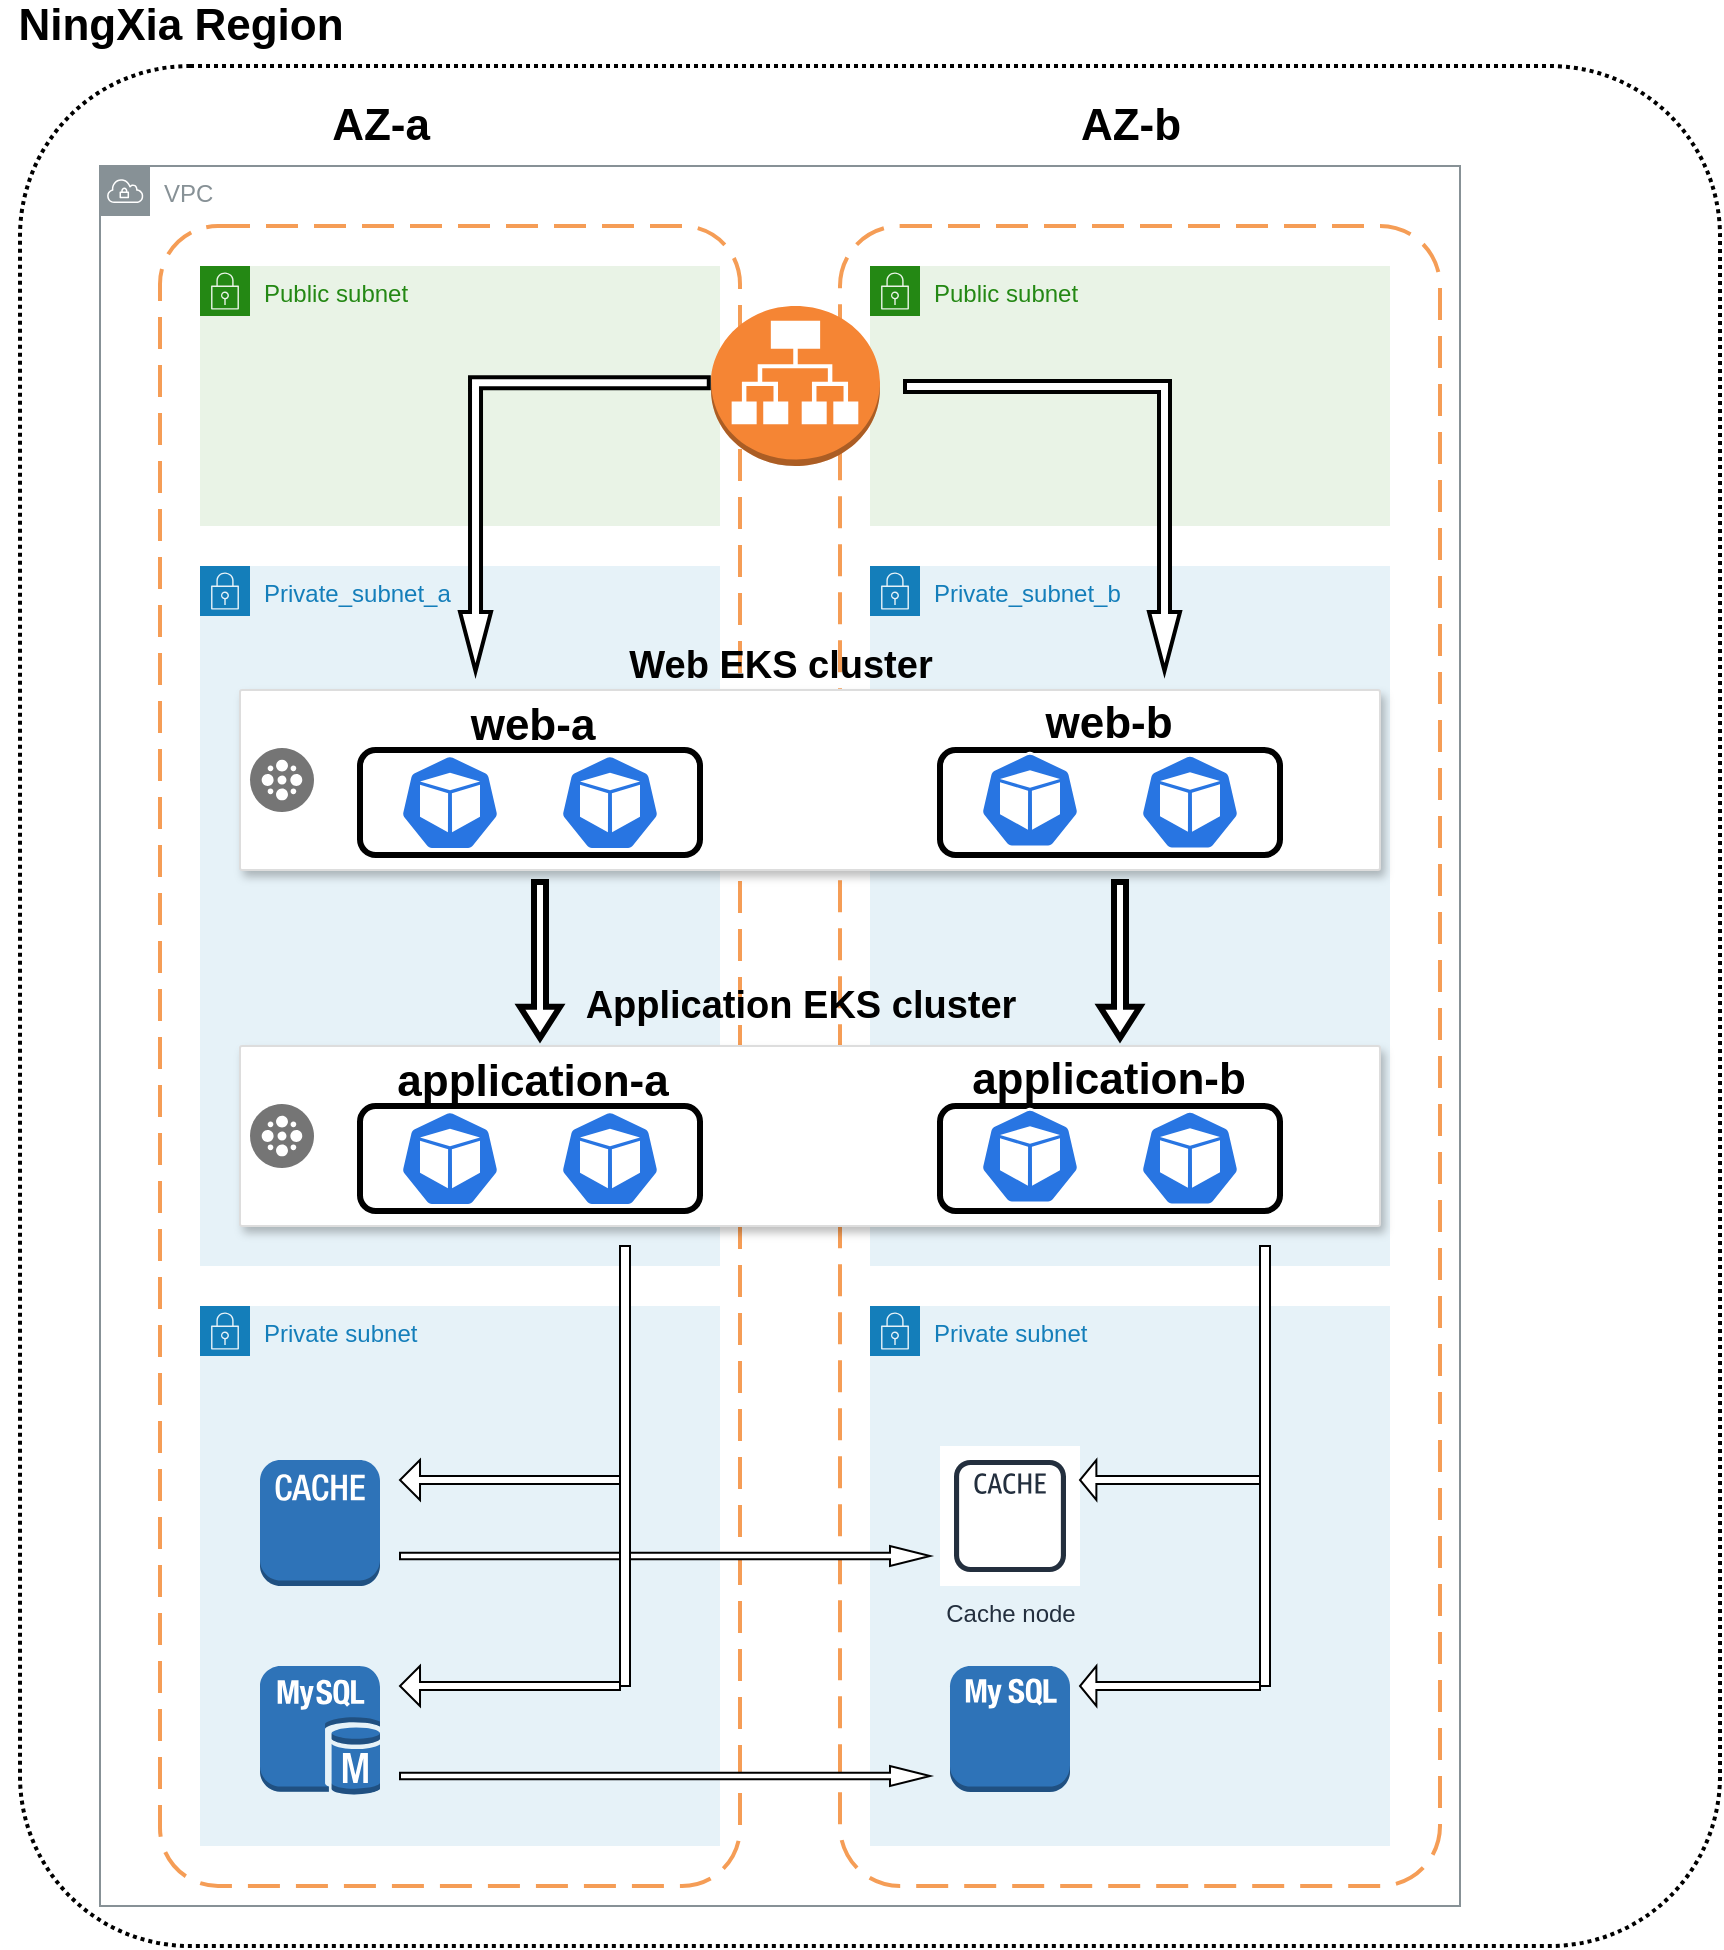 <mxfile version="13.7.1" type="github">
  <diagram id="ytXVugsddWO0LYC6G2EJ" name="Page-1">
    <mxGraphModel dx="1186" dy="715" grid="1" gridSize="10" guides="1" tooltips="1" connect="1" arrows="1" fold="1" page="1" pageScale="1" pageWidth="827" pageHeight="1169" math="0" shadow="0">
      <root>
        <mxCell id="0" />
        <mxCell id="1" parent="0" />
        <mxCell id="ntQXKBrW-BuxDfOLgOqv-1" value="" style="rounded=1;arcSize=10;dashed=1;fillColor=none;gradientColor=none;dashPattern=1 1;strokeWidth=2;" vertex="1" parent="1">
          <mxGeometry x="40" y="80" width="850" height="940" as="geometry" />
        </mxCell>
        <mxCell id="ntQXKBrW-BuxDfOLgOqv-2" value="&lt;b&gt;&lt;font style=&quot;font-size: 22px&quot;&gt;NingXia Region&lt;/font&gt;&lt;/b&gt;" style="text;html=1;align=center;verticalAlign=middle;resizable=0;points=[];autosize=1;" vertex="1" parent="1">
          <mxGeometry x="30" y="50" width="180" height="20" as="geometry" />
        </mxCell>
        <mxCell id="ntQXKBrW-BuxDfOLgOqv-3" value="VPC" style="outlineConnect=0;gradientColor=none;html=1;whiteSpace=wrap;fontSize=12;fontStyle=0;shape=mxgraph.aws4.group;grIcon=mxgraph.aws4.group_vpc;strokeColor=#879196;fillColor=none;verticalAlign=top;align=left;spacingLeft=30;fontColor=#879196;dashed=0;" vertex="1" parent="1">
          <mxGeometry x="80" y="130" width="680" height="870" as="geometry" />
        </mxCell>
        <mxCell id="ntQXKBrW-BuxDfOLgOqv-4" value="" style="rounded=1;arcSize=10;dashed=1;strokeColor=#F59D56;fillColor=none;gradientColor=none;dashPattern=8 4;strokeWidth=2;" vertex="1" parent="1">
          <mxGeometry x="110" y="160" width="290" height="830" as="geometry" />
        </mxCell>
        <mxCell id="ntQXKBrW-BuxDfOLgOqv-5" value="" style="rounded=1;arcSize=10;dashed=1;strokeColor=#F59D56;fillColor=none;gradientColor=none;dashPattern=8 4;strokeWidth=2;" vertex="1" parent="1">
          <mxGeometry x="450" y="160" width="300" height="830" as="geometry" />
        </mxCell>
        <mxCell id="ntQXKBrW-BuxDfOLgOqv-6" value="&lt;b&gt;&lt;font style=&quot;font-size: 22px&quot;&gt;AZ-a&lt;/font&gt;&lt;/b&gt;" style="text;html=1;align=center;verticalAlign=middle;resizable=0;points=[];autosize=1;" vertex="1" parent="1">
          <mxGeometry x="190" y="100" width="60" height="20" as="geometry" />
        </mxCell>
        <mxCell id="ntQXKBrW-BuxDfOLgOqv-7" value="&lt;b&gt;&lt;font style=&quot;font-size: 22px&quot;&gt;AZ-b&lt;/font&gt;&lt;/b&gt;" style="text;html=1;align=center;verticalAlign=middle;resizable=0;points=[];autosize=1;" vertex="1" parent="1">
          <mxGeometry x="560" y="100" width="70" height="20" as="geometry" />
        </mxCell>
        <mxCell id="ntQXKBrW-BuxDfOLgOqv-8" value="Public subnet" style="points=[[0,0],[0.25,0],[0.5,0],[0.75,0],[1,0],[1,0.25],[1,0.5],[1,0.75],[1,1],[0.75,1],[0.5,1],[0.25,1],[0,1],[0,0.75],[0,0.5],[0,0.25]];outlineConnect=0;gradientColor=none;html=1;whiteSpace=wrap;fontSize=12;fontStyle=0;shape=mxgraph.aws4.group;grIcon=mxgraph.aws4.group_security_group;grStroke=0;strokeColor=#248814;fillColor=#E9F3E6;verticalAlign=top;align=left;spacingLeft=30;fontColor=#248814;dashed=0;" vertex="1" parent="1">
          <mxGeometry x="130" y="180" width="260" height="130" as="geometry" />
        </mxCell>
        <mxCell id="ntQXKBrW-BuxDfOLgOqv-9" value="Public subnet" style="points=[[0,0],[0.25,0],[0.5,0],[0.75,0],[1,0],[1,0.25],[1,0.5],[1,0.75],[1,1],[0.75,1],[0.5,1],[0.25,1],[0,1],[0,0.75],[0,0.5],[0,0.25]];outlineConnect=0;gradientColor=none;html=1;whiteSpace=wrap;fontSize=12;fontStyle=0;shape=mxgraph.aws4.group;grIcon=mxgraph.aws4.group_security_group;grStroke=0;strokeColor=#248814;fillColor=#E9F3E6;verticalAlign=top;align=left;spacingLeft=30;fontColor=#248814;dashed=0;" vertex="1" parent="1">
          <mxGeometry x="465" y="180" width="260" height="130" as="geometry" />
        </mxCell>
        <mxCell id="ntQXKBrW-BuxDfOLgOqv-10" value="Private_subnet_a&amp;nbsp;" style="points=[[0,0],[0.25,0],[0.5,0],[0.75,0],[1,0],[1,0.25],[1,0.5],[1,0.75],[1,1],[0.75,1],[0.5,1],[0.25,1],[0,1],[0,0.75],[0,0.5],[0,0.25]];outlineConnect=0;gradientColor=none;html=1;whiteSpace=wrap;fontSize=12;fontStyle=0;shape=mxgraph.aws4.group;grIcon=mxgraph.aws4.group_security_group;grStroke=0;strokeColor=#147EBA;fillColor=#E6F2F8;verticalAlign=top;align=left;spacingLeft=30;fontColor=#147EBA;strokeWidth=7;" vertex="1" parent="1">
          <mxGeometry x="130" y="330" width="260" height="350" as="geometry" />
        </mxCell>
        <mxCell id="ntQXKBrW-BuxDfOLgOqv-11" value="Private subnet" style="points=[[0,0],[0.25,0],[0.5,0],[0.75,0],[1,0],[1,0.25],[1,0.5],[1,0.75],[1,1],[0.75,1],[0.5,1],[0.25,1],[0,1],[0,0.75],[0,0.5],[0,0.25]];outlineConnect=0;gradientColor=none;html=1;whiteSpace=wrap;fontSize=12;fontStyle=0;shape=mxgraph.aws4.group;grIcon=mxgraph.aws4.group_security_group;grStroke=0;strokeColor=#147EBA;fillColor=#E6F2F8;verticalAlign=top;align=left;spacingLeft=30;fontColor=#147EBA;dashed=0;" vertex="1" parent="1">
          <mxGeometry x="465" y="700" width="260" height="270" as="geometry" />
        </mxCell>
        <mxCell id="ntQXKBrW-BuxDfOLgOqv-12" value="Private subnet" style="points=[[0,0],[0.25,0],[0.5,0],[0.75,0],[1,0],[1,0.25],[1,0.5],[1,0.75],[1,1],[0.75,1],[0.5,1],[0.25,1],[0,1],[0,0.75],[0,0.5],[0,0.25]];outlineConnect=0;gradientColor=none;html=1;whiteSpace=wrap;fontSize=12;fontStyle=0;shape=mxgraph.aws4.group;grIcon=mxgraph.aws4.group_security_group;grStroke=0;strokeColor=#147EBA;fillColor=#E6F2F8;verticalAlign=top;align=left;spacingLeft=30;fontColor=#147EBA;dashed=0;" vertex="1" parent="1">
          <mxGeometry x="130" y="700" width="260" height="270" as="geometry" />
        </mxCell>
        <mxCell id="ntQXKBrW-BuxDfOLgOqv-13" value="Private_subnet_b" style="points=[[0,0],[0.25,0],[0.5,0],[0.75,0],[1,0],[1,0.25],[1,0.5],[1,0.75],[1,1],[0.75,1],[0.5,1],[0.25,1],[0,1],[0,0.75],[0,0.5],[0,0.25]];outlineConnect=0;gradientColor=none;html=1;whiteSpace=wrap;fontSize=12;fontStyle=0;shape=mxgraph.aws4.group;grIcon=mxgraph.aws4.group_security_group;grStroke=0;strokeColor=#147EBA;fillColor=#E6F2F8;verticalAlign=top;align=left;spacingLeft=30;fontColor=#147EBA;dashed=0;" vertex="1" parent="1">
          <mxGeometry x="465" y="330" width="260" height="350" as="geometry" />
        </mxCell>
        <mxCell id="ntQXKBrW-BuxDfOLgOqv-14" value="" style="strokeColor=#dddddd;shadow=1;strokeWidth=1;rounded=1;absoluteArcSize=1;arcSize=2;" vertex="1" parent="1">
          <mxGeometry x="150" y="570" width="570" height="90" as="geometry" />
        </mxCell>
        <mxCell id="ntQXKBrW-BuxDfOLgOqv-15" value="" style="dashed=0;connectable=0;html=1;fillColor=#757575;strokeColor=none;shape=mxgraph.gcp2.cluster;part=1;labelPosition=right;verticalLabelPosition=middle;align=left;verticalAlign=middle;spacingLeft=5;fontSize=12;" vertex="1" parent="ntQXKBrW-BuxDfOLgOqv-14">
          <mxGeometry y="0.5" width="32" height="32" relative="1" as="geometry">
            <mxPoint x="5" y="-16" as="offset" />
          </mxGeometry>
        </mxCell>
        <mxCell id="ntQXKBrW-BuxDfOLgOqv-16" value="" style="rounded=1;whiteSpace=wrap;html=1;strokeWidth=3;" vertex="1" parent="ntQXKBrW-BuxDfOLgOqv-14">
          <mxGeometry x="60" y="30" width="170" height="52.5" as="geometry" />
        </mxCell>
        <mxCell id="ntQXKBrW-BuxDfOLgOqv-17" value="" style="rounded=1;whiteSpace=wrap;html=1;strokeWidth=3;" vertex="1" parent="ntQXKBrW-BuxDfOLgOqv-14">
          <mxGeometry x="350" y="30" width="170" height="52.5" as="geometry" />
        </mxCell>
        <mxCell id="ntQXKBrW-BuxDfOLgOqv-18" value="" style="html=1;dashed=0;whitespace=wrap;fillColor=#2875E2;strokeColor=#ffffff;points=[[0.005,0.63,0],[0.1,0.2,0],[0.9,0.2,0],[0.5,0,0],[0.995,0.63,0],[0.72,0.99,0],[0.5,1,0],[0.28,0.99,0]];shape=mxgraph.kubernetes.icon;prIcon=pod" vertex="1" parent="ntQXKBrW-BuxDfOLgOqv-14">
          <mxGeometry x="80" y="20.25" width="50" height="72" as="geometry" />
        </mxCell>
        <mxCell id="ntQXKBrW-BuxDfOLgOqv-19" value="" style="html=1;dashed=0;whitespace=wrap;fillColor=#2875E2;strokeColor=#ffffff;points=[[0.005,0.63,0],[0.1,0.2,0],[0.9,0.2,0],[0.5,0,0],[0.995,0.63,0],[0.72,0.99,0],[0.5,1,0],[0.28,0.99,0]];shape=mxgraph.kubernetes.icon;prIcon=pod" vertex="1" parent="ntQXKBrW-BuxDfOLgOqv-14">
          <mxGeometry x="160" y="20.25" width="50" height="72" as="geometry" />
        </mxCell>
        <mxCell id="ntQXKBrW-BuxDfOLgOqv-20" value="" style="html=1;dashed=0;whitespace=wrap;fillColor=#2875E2;strokeColor=#ffffff;points=[[0.005,0.63,0],[0.1,0.2,0],[0.9,0.2,0],[0.5,0,0],[0.995,0.63,0],[0.72,0.99,0],[0.5,1,0],[0.28,0.99,0]];shape=mxgraph.kubernetes.icon;prIcon=pod" vertex="1" parent="ntQXKBrW-BuxDfOLgOqv-14">
          <mxGeometry x="370" y="19" width="50" height="72" as="geometry" />
        </mxCell>
        <mxCell id="ntQXKBrW-BuxDfOLgOqv-21" value="" style="html=1;dashed=0;whitespace=wrap;fillColor=#2875E2;strokeColor=#ffffff;points=[[0.005,0.63,0],[0.1,0.2,0],[0.9,0.2,0],[0.5,0,0],[0.995,0.63,0],[0.72,0.99,0],[0.5,1,0],[0.28,0.99,0]];shape=mxgraph.kubernetes.icon;prIcon=pod" vertex="1" parent="ntQXKBrW-BuxDfOLgOqv-14">
          <mxGeometry x="450" y="20" width="50" height="72" as="geometry" />
        </mxCell>
        <mxCell id="ntQXKBrW-BuxDfOLgOqv-22" value="&lt;b&gt;&lt;font style=&quot;font-size: 22px&quot;&gt;application-a&lt;/font&gt;&lt;/b&gt;" style="text;html=1;align=center;verticalAlign=middle;resizable=0;points=[];autosize=1;" vertex="1" parent="ntQXKBrW-BuxDfOLgOqv-14">
          <mxGeometry x="71" y="8" width="150" height="20" as="geometry" />
        </mxCell>
        <mxCell id="ntQXKBrW-BuxDfOLgOqv-23" value="&lt;b&gt;&lt;font style=&quot;font-size: 22px&quot;&gt;application-b&lt;/font&gt;&lt;/b&gt;" style="text;html=1;align=center;verticalAlign=middle;resizable=0;points=[];autosize=1;" vertex="1" parent="ntQXKBrW-BuxDfOLgOqv-14">
          <mxGeometry x="359" y="7" width="150" height="20" as="geometry" />
        </mxCell>
        <mxCell id="ntQXKBrW-BuxDfOLgOqv-24" value="&lt;font style=&quot;font-size: 19px&quot;&gt;&lt;b&gt;Web EKS cluster&lt;/b&gt;&lt;/font&gt;" style="text;html=1;align=center;verticalAlign=middle;resizable=0;points=[];autosize=1;" vertex="1" parent="1">
          <mxGeometry x="335" y="370" width="170" height="20" as="geometry" />
        </mxCell>
        <mxCell id="ntQXKBrW-BuxDfOLgOqv-25" value="" style="strokeColor=#dddddd;shadow=1;strokeWidth=1;rounded=1;absoluteArcSize=1;arcSize=2;" vertex="1" parent="1">
          <mxGeometry x="150" y="392" width="570" height="90" as="geometry" />
        </mxCell>
        <mxCell id="ntQXKBrW-BuxDfOLgOqv-26" value="" style="dashed=0;connectable=0;html=1;fillColor=#757575;strokeColor=none;shape=mxgraph.gcp2.cluster;part=1;labelPosition=right;verticalLabelPosition=middle;align=left;verticalAlign=middle;spacingLeft=5;fontSize=12;" vertex="1" parent="ntQXKBrW-BuxDfOLgOqv-25">
          <mxGeometry y="0.5" width="32" height="32" relative="1" as="geometry">
            <mxPoint x="5" y="-16" as="offset" />
          </mxGeometry>
        </mxCell>
        <mxCell id="ntQXKBrW-BuxDfOLgOqv-27" value="" style="rounded=1;whiteSpace=wrap;html=1;strokeWidth=3;" vertex="1" parent="ntQXKBrW-BuxDfOLgOqv-25">
          <mxGeometry x="60" y="30" width="170" height="52.5" as="geometry" />
        </mxCell>
        <mxCell id="ntQXKBrW-BuxDfOLgOqv-28" value="" style="rounded=1;whiteSpace=wrap;html=1;strokeWidth=3;" vertex="1" parent="ntQXKBrW-BuxDfOLgOqv-25">
          <mxGeometry x="350" y="30" width="170" height="52.5" as="geometry" />
        </mxCell>
        <mxCell id="ntQXKBrW-BuxDfOLgOqv-29" value="" style="html=1;dashed=0;whitespace=wrap;fillColor=#2875E2;strokeColor=#ffffff;points=[[0.005,0.63,0],[0.1,0.2,0],[0.9,0.2,0],[0.5,0,0],[0.995,0.63,0],[0.72,0.99,0],[0.5,1,0],[0.28,0.99,0]];shape=mxgraph.kubernetes.icon;prIcon=pod" vertex="1" parent="ntQXKBrW-BuxDfOLgOqv-25">
          <mxGeometry x="80" y="20.25" width="50" height="72" as="geometry" />
        </mxCell>
        <mxCell id="ntQXKBrW-BuxDfOLgOqv-30" value="" style="html=1;dashed=0;whitespace=wrap;fillColor=#2875E2;strokeColor=#ffffff;points=[[0.005,0.63,0],[0.1,0.2,0],[0.9,0.2,0],[0.5,0,0],[0.995,0.63,0],[0.72,0.99,0],[0.5,1,0],[0.28,0.99,0]];shape=mxgraph.kubernetes.icon;prIcon=pod" vertex="1" parent="ntQXKBrW-BuxDfOLgOqv-25">
          <mxGeometry x="160" y="20.25" width="50" height="72" as="geometry" />
        </mxCell>
        <mxCell id="ntQXKBrW-BuxDfOLgOqv-31" value="" style="html=1;dashed=0;whitespace=wrap;fillColor=#2875E2;strokeColor=#ffffff;points=[[0.005,0.63,0],[0.1,0.2,0],[0.9,0.2,0],[0.5,0,0],[0.995,0.63,0],[0.72,0.99,0],[0.5,1,0],[0.28,0.99,0]];shape=mxgraph.kubernetes.icon;prIcon=pod" vertex="1" parent="ntQXKBrW-BuxDfOLgOqv-25">
          <mxGeometry x="370" y="19" width="50" height="72" as="geometry" />
        </mxCell>
        <mxCell id="ntQXKBrW-BuxDfOLgOqv-32" value="" style="html=1;dashed=0;whitespace=wrap;fillColor=#2875E2;strokeColor=#ffffff;points=[[0.005,0.63,0],[0.1,0.2,0],[0.9,0.2,0],[0.5,0,0],[0.995,0.63,0],[0.72,0.99,0],[0.5,1,0],[0.28,0.99,0]];shape=mxgraph.kubernetes.icon;prIcon=pod" vertex="1" parent="ntQXKBrW-BuxDfOLgOqv-25">
          <mxGeometry x="450" y="20" width="50" height="72" as="geometry" />
        </mxCell>
        <mxCell id="ntQXKBrW-BuxDfOLgOqv-33" value="&lt;b&gt;&lt;font style=&quot;font-size: 22px&quot;&gt;web-a&lt;/font&gt;&lt;/b&gt;" style="text;html=1;align=center;verticalAlign=middle;resizable=0;points=[];autosize=1;" vertex="1" parent="ntQXKBrW-BuxDfOLgOqv-25">
          <mxGeometry x="106" y="8" width="80" height="20" as="geometry" />
        </mxCell>
        <mxCell id="ntQXKBrW-BuxDfOLgOqv-34" value="&lt;b&gt;&lt;font style=&quot;font-size: 22px&quot;&gt;web-b&lt;/font&gt;&lt;/b&gt;" style="text;html=1;align=center;verticalAlign=middle;resizable=0;points=[];autosize=1;" vertex="1" parent="ntQXKBrW-BuxDfOLgOqv-25">
          <mxGeometry x="394" y="7" width="80" height="20" as="geometry" />
        </mxCell>
        <mxCell id="ntQXKBrW-BuxDfOLgOqv-35" value="&lt;font style=&quot;font-size: 19px&quot;&gt;&lt;b&gt;Application EKS cluster&lt;/b&gt;&lt;/font&gt;" style="text;html=1;align=center;verticalAlign=middle;resizable=0;points=[];autosize=1;" vertex="1" parent="1">
          <mxGeometry x="315" y="540" width="230" height="20" as="geometry" />
        </mxCell>
        <mxCell id="ntQXKBrW-BuxDfOLgOqv-37" value="" style="shape=singleArrow;direction=south;whiteSpace=wrap;html=1;strokeWidth=3;" vertex="1" parent="1">
          <mxGeometry x="580" y="488" width="20" height="78" as="geometry" />
        </mxCell>
        <mxCell id="ntQXKBrW-BuxDfOLgOqv-38" value="" style="outlineConnect=0;dashed=0;verticalLabelPosition=bottom;verticalAlign=top;align=center;html=1;shape=mxgraph.aws3.application_load_balancer;fillColor=#F58534;gradientColor=none;strokeWidth=3;" vertex="1" parent="1">
          <mxGeometry x="385.5" y="200" width="84.5" height="80" as="geometry" />
        </mxCell>
        <mxCell id="ntQXKBrW-BuxDfOLgOqv-39" value="" style="shape=singleArrow;direction=south;whiteSpace=wrap;html=1;strokeWidth=3;" vertex="1" parent="1">
          <mxGeometry x="290" y="488" width="20" height="78" as="geometry" />
        </mxCell>
        <mxCell id="ntQXKBrW-BuxDfOLgOqv-41" value="" style="html=1;shadow=0;dashed=0;align=center;verticalAlign=middle;shape=mxgraph.arrows2.bendArrow;dy=2.75;dx=29.5;notch=0;arrowHead=15.5;rounded=0;strokeWidth=2;rotation=90;" vertex="1" parent="1">
          <mxGeometry x="478.75" y="241.25" width="145" height="137.5" as="geometry" />
        </mxCell>
        <mxCell id="ntQXKBrW-BuxDfOLgOqv-46" value="" style="html=1;shadow=0;dashed=0;align=center;verticalAlign=middle;shape=mxgraph.arrows2.bendArrow;dy=2.75;dx=29.5;notch=0;arrowHead=15.5;rounded=0;strokeWidth=2;rotation=90;flipV=1;" vertex="1" parent="1">
          <mxGeometry x="248.76" y="246.88" width="146.88" height="124.38" as="geometry" />
        </mxCell>
        <mxCell id="ntQXKBrW-BuxDfOLgOqv-47" value="" style="outlineConnect=0;dashed=0;verticalLabelPosition=bottom;verticalAlign=top;align=center;html=1;shape=mxgraph.aws3.mysql_db_instance;fillColor=#2E73B8;gradientColor=none;strokeWidth=7;" vertex="1" parent="1">
          <mxGeometry x="160" y="880" width="60" height="64.5" as="geometry" />
        </mxCell>
        <mxCell id="ntQXKBrW-BuxDfOLgOqv-48" value="" style="outlineConnect=0;dashed=0;verticalLabelPosition=bottom;verticalAlign=top;align=center;html=1;shape=mxgraph.aws3.mysql_db_instance_2;fillColor=#2E73B8;gradientColor=none;strokeWidth=7;" vertex="1" parent="1">
          <mxGeometry x="505" y="880" width="60" height="63" as="geometry" />
        </mxCell>
        <mxCell id="ntQXKBrW-BuxDfOLgOqv-49" value="" style="outlineConnect=0;dashed=0;verticalLabelPosition=bottom;verticalAlign=top;align=center;html=1;shape=mxgraph.aws3.cache_node;fillColor=#2E73B8;gradientColor=none;strokeWidth=7;" vertex="1" parent="1">
          <mxGeometry x="160" y="777" width="60" height="63" as="geometry" />
        </mxCell>
        <mxCell id="ntQXKBrW-BuxDfOLgOqv-50" value="Cache node" style="outlineConnect=0;fontColor=#232F3E;gradientColor=none;strokeColor=#232F3E;fillColor=#ffffff;dashed=0;verticalLabelPosition=bottom;verticalAlign=top;align=center;html=1;fontSize=12;fontStyle=0;aspect=fixed;shape=mxgraph.aws4.resourceIcon;resIcon=mxgraph.aws4.cache_node;" vertex="1" parent="1">
          <mxGeometry x="500" y="770" width="70" height="70" as="geometry" />
        </mxCell>
        <mxCell id="ntQXKBrW-BuxDfOLgOqv-60" value="" style="html=1;shadow=0;dashed=0;align=center;verticalAlign=middle;shape=mxgraph.arrows2.arrow;dy=0.67;dx=20;notch=0;strokeWidth=1;perimeterSpacing=6;fontSize=1;" vertex="1" parent="1">
          <mxGeometry x="230" y="820" width="265" height="10" as="geometry" />
        </mxCell>
        <mxCell id="ntQXKBrW-BuxDfOLgOqv-62" value="" style="html=1;shadow=0;dashed=0;align=center;verticalAlign=middle;shape=mxgraph.arrows2.arrow;dy=0.67;dx=20;notch=0;strokeWidth=1;perimeterSpacing=6;fontSize=1;" vertex="1" parent="1">
          <mxGeometry x="230" y="930" width="265" height="10" as="geometry" />
        </mxCell>
        <mxCell id="ntQXKBrW-BuxDfOLgOqv-63" value="" style="rounded=0;whiteSpace=wrap;html=1;shadow=0;dashed=0;strokeWidth=1;fontSize=1;" vertex="1" parent="1">
          <mxGeometry x="340" y="670" width="5" height="220" as="geometry" />
        </mxCell>
        <mxCell id="ntQXKBrW-BuxDfOLgOqv-67" value="" style="shape=singleArrow;direction=west;whiteSpace=wrap;html=1;shadow=0;dashed=0;strokeWidth=1;fontSize=1;arrowWidth=0.2;arrowSize=0.091;" vertex="1" parent="1">
          <mxGeometry x="230" y="777" width="110" height="20" as="geometry" />
        </mxCell>
        <mxCell id="ntQXKBrW-BuxDfOLgOqv-69" value="" style="shape=singleArrow;direction=west;whiteSpace=wrap;html=1;shadow=0;dashed=0;strokeWidth=1;fontSize=1;arrowWidth=0.2;arrowSize=0.091;" vertex="1" parent="1">
          <mxGeometry x="230" y="880" width="110" height="20" as="geometry" />
        </mxCell>
        <mxCell id="ntQXKBrW-BuxDfOLgOqv-70" value="" style="rounded=0;whiteSpace=wrap;html=1;shadow=0;dashed=0;strokeWidth=1;fontSize=1;" vertex="1" parent="1">
          <mxGeometry x="660" y="670" width="5" height="220" as="geometry" />
        </mxCell>
        <mxCell id="ntQXKBrW-BuxDfOLgOqv-71" value="" style="shape=singleArrow;direction=west;whiteSpace=wrap;html=1;shadow=0;dashed=0;strokeWidth=1;fontSize=1;arrowWidth=0.2;arrowSize=0.091;" vertex="1" parent="1">
          <mxGeometry x="570" y="777" width="90" height="20" as="geometry" />
        </mxCell>
        <mxCell id="ntQXKBrW-BuxDfOLgOqv-72" value="" style="shape=singleArrow;direction=west;whiteSpace=wrap;html=1;shadow=0;dashed=0;strokeWidth=1;fontSize=1;arrowWidth=0.2;arrowSize=0.091;" vertex="1" parent="1">
          <mxGeometry x="570" y="880" width="90" height="20" as="geometry" />
        </mxCell>
      </root>
    </mxGraphModel>
  </diagram>
</mxfile>
